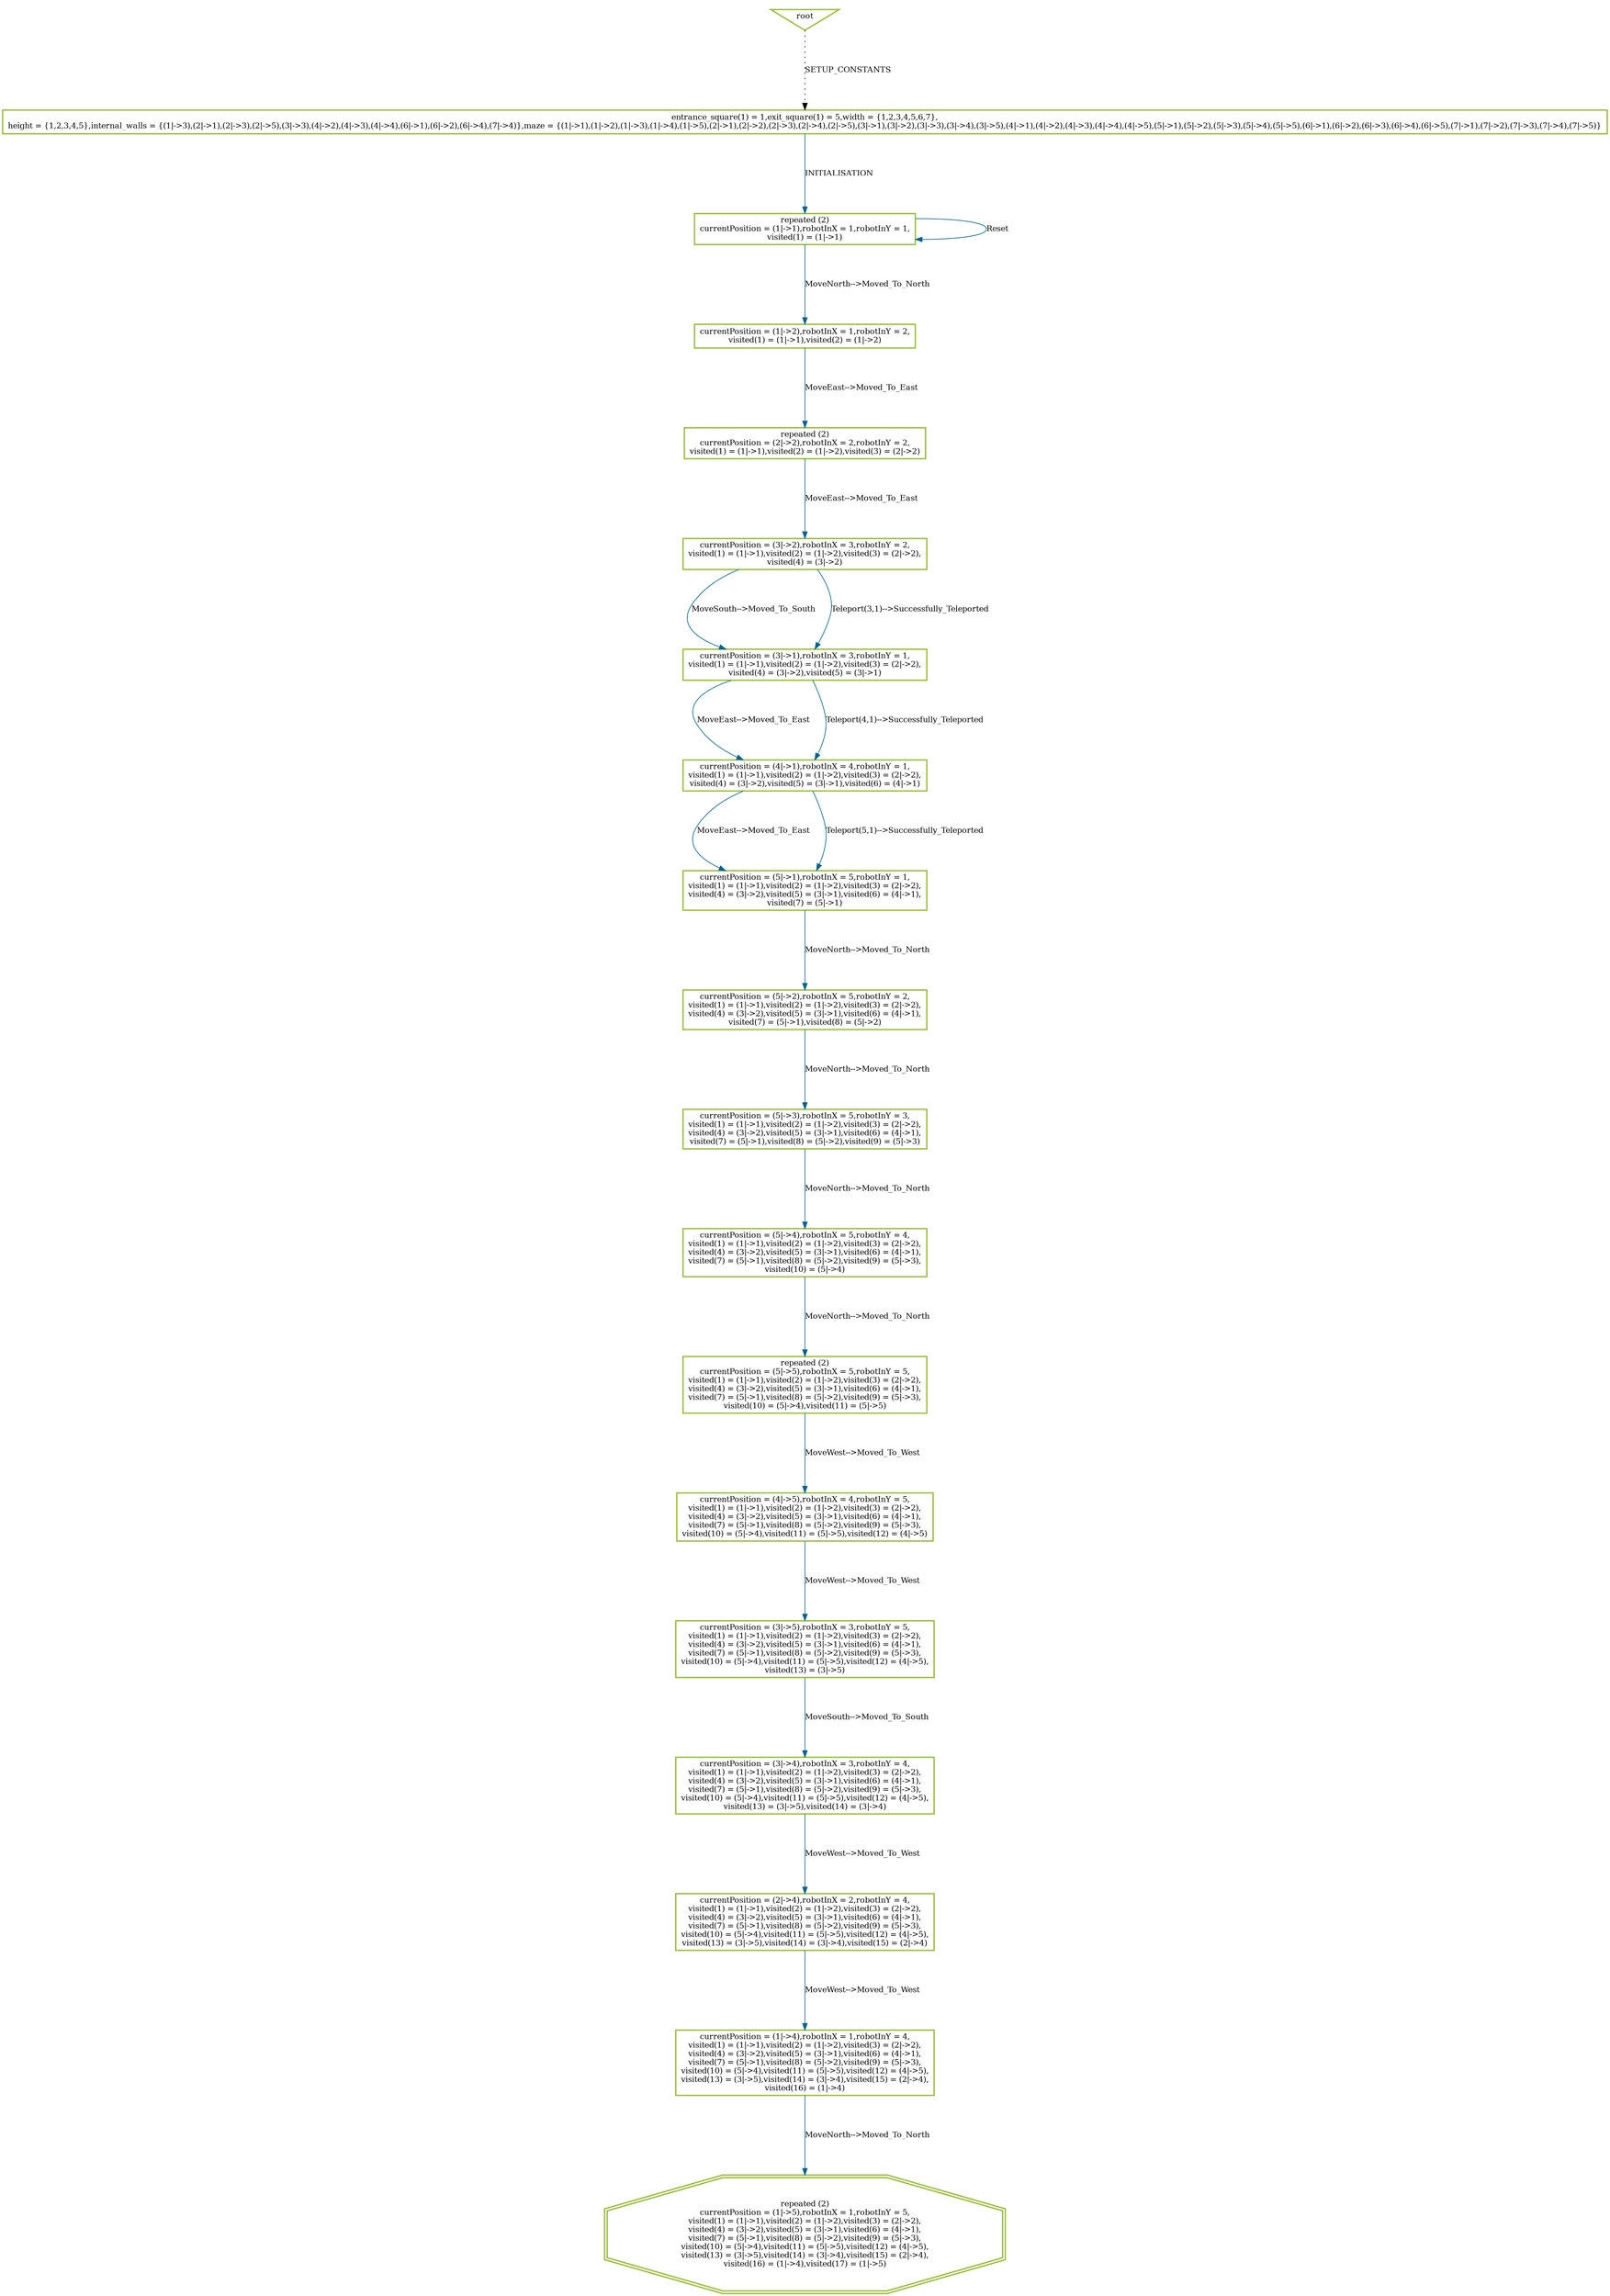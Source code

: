 digraph history {
graph [nodesep=1.5, ranksep=1.5];
0 [shape=box, color="#99BF38", fontsize=12, penwidth=2, label="entrance_square(1) = 1,exit_square(1) = 5,width = \{1,2,3,4,5,6,7\},\nheight = \{1,2,3,4,5\},internal_walls = \{(1\|-\>3),(2\|-\>1),(2\|-\>3),(2\|-\>5),(3\|-\>3),(4\|-\>2),(4\|-\>3),(4\|-\>4),(6\|-\>1),(6\|-\>2),(6\|-\>4),(7\|-\>4)\},maze = \{(1\|-\>1),(1\|-\>2),(1\|-\>3),(1\|-\>4),(1\|-\>5),(2\|-\>1),(2\|-\>2),(2\|-\>3),(2\|-\>4),(2\|-\>5),(3\|-\>1),(3\|-\>2),(3\|-\>3),(3\|-\>4),(3\|-\>5),(4\|-\>1),(4\|-\>2),(4\|-\>3),(4\|-\>4),(4\|-\>5),(5\|-\>1),(5\|-\>2),(5\|-\>3),(5\|-\>4),(5\|-\>5),(6\|-\>1),(6\|-\>2),(6\|-\>3),(6\|-\>4),(6\|-\>5),(7\|-\>1),(7\|-\>2),(7\|-\>3),(7\|-\>4),(7\|-\>5)\}"];

1 [shape=box, color="#99BF38", fontsize=12, penwidth=2, label="repeated (2)\ncurrentPosition = (1\|-\>1),robotInX = 1,robotInY = 1,\nvisited(1) = (1\|-\>1)"];

2 [shape=box, color="#99BF38", fontsize=12, penwidth=2, label="currentPosition = (1\|-\>2),robotInX = 1,robotInY = 2,\nvisited(1) = (1\|-\>1),visited(2) = (1\|-\>2)"];

10 [shape=box, color="#99BF38", fontsize=12, penwidth=2, label="repeated (2)\ncurrentPosition = (2\|-\>2),robotInX = 2,robotInY = 2,\nvisited(1) = (1\|-\>1),visited(2) = (1\|-\>2),visited(3) = (2\|-\>2)"];

16 [shape=box, color="#99BF38", fontsize=12, penwidth=2, label="currentPosition = (3\|-\>2),robotInX = 3,robotInY = 2,\nvisited(1) = (1\|-\>1),visited(2) = (1\|-\>2),visited(3) = (2\|-\>2),\nvisited(4) = (3\|-\>2)"];

23 [shape=box, color="#99BF38", fontsize=12, penwidth=2, label="currentPosition = (3\|-\>1),robotInX = 3,robotInY = 1,\nvisited(1) = (1\|-\>1),visited(2) = (1\|-\>2),visited(3) = (2\|-\>2),\nvisited(4) = (3\|-\>2),visited(5) = (3\|-\>1)"];

31 [shape=box, color="#99BF38", fontsize=12, penwidth=2, label="currentPosition = (4\|-\>1),robotInX = 4,robotInY = 1,\nvisited(1) = (1\|-\>1),visited(2) = (1\|-\>2),visited(3) = (2\|-\>2),\nvisited(4) = (3\|-\>2),visited(5) = (3\|-\>1),visited(6) = (4\|-\>1)"];

36 [shape=box, color="#99BF38", fontsize=12, penwidth=2, label="currentPosition = (5\|-\>1),robotInX = 5,robotInY = 1,\nvisited(1) = (1\|-\>1),visited(2) = (1\|-\>2),visited(3) = (2\|-\>2),\nvisited(4) = (3\|-\>2),visited(5) = (3\|-\>1),visited(6) = (4\|-\>1),\nvisited(7) = (5\|-\>1)"];

40 [shape=box, color="#99BF38", fontsize=12, penwidth=2, label="currentPosition = (5\|-\>2),robotInX = 5,robotInY = 2,\nvisited(1) = (1\|-\>1),visited(2) = (1\|-\>2),visited(3) = (2\|-\>2),\nvisited(4) = (3\|-\>2),visited(5) = (3\|-\>1),visited(6) = (4\|-\>1),\nvisited(7) = (5\|-\>1),visited(8) = (5\|-\>2)"];

46 [shape=box, color="#99BF38", fontsize=12, penwidth=2, label="currentPosition = (5\|-\>3),robotInX = 5,robotInY = 3,\nvisited(1) = (1\|-\>1),visited(2) = (1\|-\>2),visited(3) = (2\|-\>2),\nvisited(4) = (3\|-\>2),visited(5) = (3\|-\>1),visited(6) = (4\|-\>1),\nvisited(7) = (5\|-\>1),visited(8) = (5\|-\>2),visited(9) = (5\|-\>3)"];

52 [shape=box, color="#99BF38", fontsize=12, penwidth=2, label="currentPosition = (5\|-\>4),robotInX = 5,robotInY = 4,\nvisited(1) = (1\|-\>1),visited(2) = (1\|-\>2),visited(3) = (2\|-\>2),\nvisited(4) = (3\|-\>2),visited(5) = (3\|-\>1),visited(6) = (4\|-\>1),\nvisited(7) = (5\|-\>1),visited(8) = (5\|-\>2),visited(9) = (5\|-\>3),\nvisited(10) = (5\|-\>4)"];

60 [shape=box, color="#99BF38", fontsize=12, penwidth=2, label="repeated (2)\ncurrentPosition = (5\|-\>5),robotInX = 5,robotInY = 5,\nvisited(1) = (1\|-\>1),visited(2) = (1\|-\>2),visited(3) = (2\|-\>2),\nvisited(4) = (3\|-\>2),visited(5) = (3\|-\>1),visited(6) = (4\|-\>1),\nvisited(7) = (5\|-\>1),visited(8) = (5\|-\>2),visited(9) = (5\|-\>3),\nvisited(10) = (5\|-\>4),visited(11) = (5\|-\>5)"];

69 [shape=box, color="#99BF38", fontsize=12, penwidth=2, label="currentPosition = (4\|-\>5),robotInX = 4,robotInY = 5,\nvisited(1) = (1\|-\>1),visited(2) = (1\|-\>2),visited(3) = (2\|-\>2),\nvisited(4) = (3\|-\>2),visited(5) = (3\|-\>1),visited(6) = (4\|-\>1),\nvisited(7) = (5\|-\>1),visited(8) = (5\|-\>2),visited(9) = (5\|-\>3),\nvisited(10) = (5\|-\>4),visited(11) = (5\|-\>5),visited(12) = (4\|-\>5)"];

76 [shape=box, color="#99BF38", fontsize=12, penwidth=2, label="currentPosition = (3\|-\>5),robotInX = 3,robotInY = 5,\nvisited(1) = (1\|-\>1),visited(2) = (1\|-\>2),visited(3) = (2\|-\>2),\nvisited(4) = (3\|-\>2),visited(5) = (3\|-\>1),visited(6) = (4\|-\>1),\nvisited(7) = (5\|-\>1),visited(8) = (5\|-\>2),visited(9) = (5\|-\>3),\nvisited(10) = (5\|-\>4),visited(11) = (5\|-\>5),visited(12) = (4\|-\>5),\nvisited(13) = (3\|-\>5)"];

82 [shape=box, color="#99BF38", fontsize=12, penwidth=2, label="currentPosition = (3\|-\>4),robotInX = 3,robotInY = 4,\nvisited(1) = (1\|-\>1),visited(2) = (1\|-\>2),visited(3) = (2\|-\>2),\nvisited(4) = (3\|-\>2),visited(5) = (3\|-\>1),visited(6) = (4\|-\>1),\nvisited(7) = (5\|-\>1),visited(8) = (5\|-\>2),visited(9) = (5\|-\>3),\nvisited(10) = (5\|-\>4),visited(11) = (5\|-\>5),visited(12) = (4\|-\>5),\nvisited(13) = (3\|-\>5),visited(14) = (3\|-\>4)"];

90 [shape=box, color="#99BF38", fontsize=12, penwidth=2, label="currentPosition = (2\|-\>4),robotInX = 2,robotInY = 4,\nvisited(1) = (1\|-\>1),visited(2) = (1\|-\>2),visited(3) = (2\|-\>2),\nvisited(4) = (3\|-\>2),visited(5) = (3\|-\>1),visited(6) = (4\|-\>1),\nvisited(7) = (5\|-\>1),visited(8) = (5\|-\>2),visited(9) = (5\|-\>3),\nvisited(10) = (5\|-\>4),visited(11) = (5\|-\>5),visited(12) = (4\|-\>5),\nvisited(13) = (3\|-\>5),visited(14) = (3\|-\>4),visited(15) = (2\|-\>4)"];

97 [shape=box, color="#99BF38", fontsize=12, penwidth=2, label="currentPosition = (1\|-\>4),robotInX = 1,robotInY = 4,\nvisited(1) = (1\|-\>1),visited(2) = (1\|-\>2),visited(3) = (2\|-\>2),\nvisited(4) = (3\|-\>2),visited(5) = (3\|-\>1),visited(6) = (4\|-\>1),\nvisited(7) = (5\|-\>1),visited(8) = (5\|-\>2),visited(9) = (5\|-\>3),\nvisited(10) = (5\|-\>4),visited(11) = (5\|-\>5),visited(12) = (4\|-\>5),\nvisited(13) = (3\|-\>5),visited(14) = (3\|-\>4),visited(15) = (2\|-\>4),\nvisited(16) = (1\|-\>4)"];

103 [shape=doubleoctagon, color="#99BF38", fontsize=12, penwidth=2, label="repeated (2)\ncurrentPosition = (1\|-\>5),robotInX = 1,robotInY = 5,\nvisited(1) = (1\|-\>1),visited(2) = (1\|-\>2),visited(3) = (2\|-\>2),\nvisited(4) = (3\|-\>2),visited(5) = (3\|-\>1),visited(6) = (4\|-\>1),\nvisited(7) = (5\|-\>1),visited(8) = (5\|-\>2),visited(9) = (5\|-\>3),\nvisited(10) = (5\|-\>4),visited(11) = (5\|-\>5),visited(12) = (4\|-\>5),\nvisited(13) = (3\|-\>5),visited(14) = (3\|-\>4),visited(15) = (2\|-\>4),\nvisited(16) = (1\|-\>4),visited(17) = (1\|-\>5)"];

root [shape=invtriangle, color="#99BF38", fontsize=12, penwidth=2, label="root"];

root -> 0 [style = dotted, color = black, label="SETUP_CONSTANTS", fontsize=12];

0 -> 1 [color = "#006391", label="INITIALISATION", fontsize=12];

1 -> 1 [color = "#006391", label="Reset", fontsize=12];

1 -> 2 [color = "#006391", label="MoveNorth--\>Moved_To_North", fontsize=12];

2 -> 10 [color = "#006391", label="MoveEast--\>Moved_To_East", fontsize=12];


10 -> 16 [color = "#006391", label="MoveEast--\>Moved_To_East", fontsize=12];

16 -> 23 [color = "#006391", label="MoveSouth--\>Moved_To_South", fontsize=12];
16 -> 23 [color = "#006391", label="Teleport(3,1)--\>Successfully_Teleported", fontsize=12];

23 -> 31 [color = "#006391", label="MoveEast--\>Moved_To_East", fontsize=12];
23 -> 31 [color = "#006391", label="Teleport(4,1)--\>Successfully_Teleported", fontsize=12];

31 -> 36 [color = "#006391", label="MoveEast--\>Moved_To_East", fontsize=12];
31 -> 36 [color = "#006391", label="Teleport(5,1)--\>Successfully_Teleported", fontsize=12];

36 -> 40 [color = "#006391", label="MoveNorth--\>Moved_To_North", fontsize=12];

40 -> 46 [color = "#006391", label="MoveNorth--\>Moved_To_North", fontsize=12];

46 -> 52 [color = "#006391", label="MoveNorth--\>Moved_To_North", fontsize=12];

52 -> 60 [color = "#006391", label="MoveNorth--\>Moved_To_North", fontsize=12];


60 -> 69 [color = "#006391", label="MoveWest--\>Moved_To_West", fontsize=12];

69 -> 76 [color = "#006391", label="MoveWest--\>Moved_To_West", fontsize=12];

76 -> 82 [color = "#006391", label="MoveSouth--\>Moved_To_South", fontsize=12];

82 -> 90 [color = "#006391", label="MoveWest--\>Moved_To_West", fontsize=12];

90 -> 97 [color = "#006391", label="MoveWest--\>Moved_To_West", fontsize=12];

97 -> 103 [color = "#006391", label="MoveNorth--\>Moved_To_North", fontsize=12];


}
